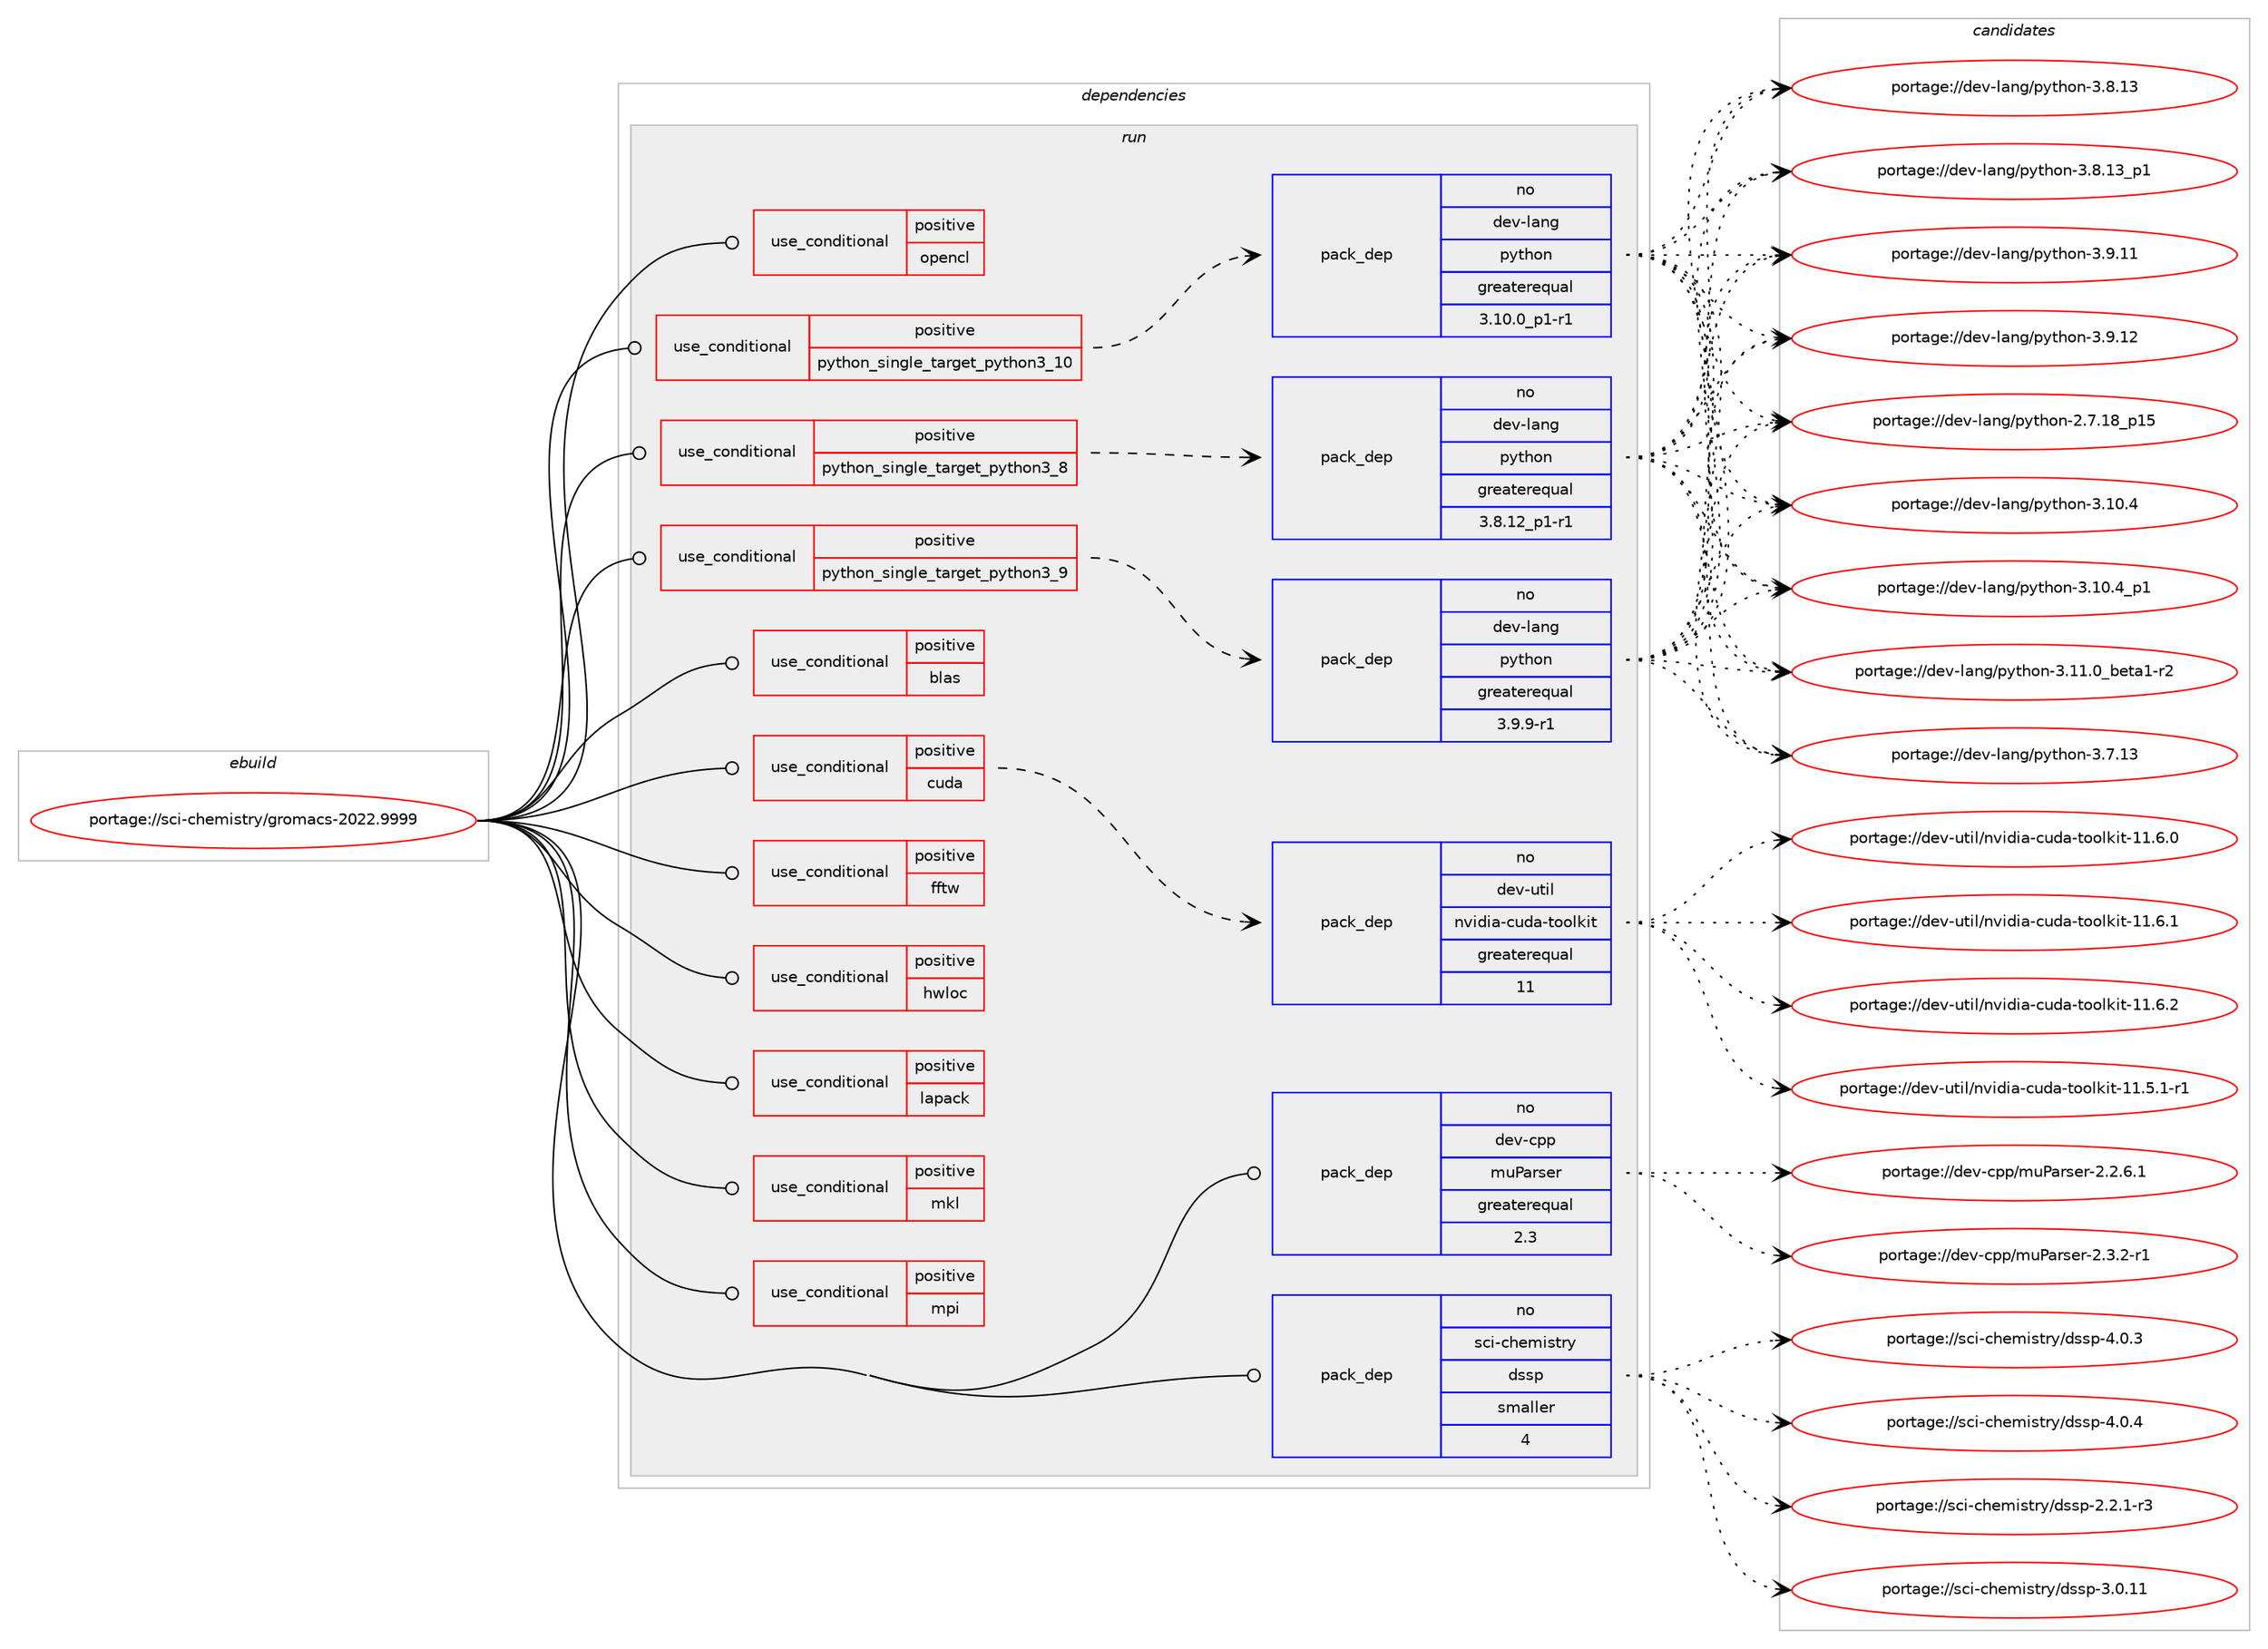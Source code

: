 digraph prolog {

# *************
# Graph options
# *************

newrank=true;
concentrate=true;
compound=true;
graph [rankdir=LR,fontname=Helvetica,fontsize=10,ranksep=1.5];#, ranksep=2.5, nodesep=0.2];
edge  [arrowhead=vee];
node  [fontname=Helvetica,fontsize=10];

# **********
# The ebuild
# **********

subgraph cluster_leftcol {
color=gray;
rank=same;
label=<<i>ebuild</i>>;
id [label="portage://sci-chemistry/gromacs-2022.9999", color=red, width=4, href="../sci-chemistry/gromacs-2022.9999.svg"];
}

# ****************
# The dependencies
# ****************

subgraph cluster_midcol {
color=gray;
label=<<i>dependencies</i>>;
subgraph cluster_compile {
fillcolor="#eeeeee";
style=filled;
label=<<i>compile</i>>;
}
subgraph cluster_compileandrun {
fillcolor="#eeeeee";
style=filled;
label=<<i>compile and run</i>>;
}
subgraph cluster_run {
fillcolor="#eeeeee";
style=filled;
label=<<i>run</i>>;
subgraph cond350 {
dependency441 [label=<<TABLE BORDER="0" CELLBORDER="1" CELLSPACING="0" CELLPADDING="4"><TR><TD ROWSPAN="3" CELLPADDING="10">use_conditional</TD></TR><TR><TD>positive</TD></TR><TR><TD>blas</TD></TR></TABLE>>, shape=none, color=red];
# *** BEGIN UNKNOWN DEPENDENCY TYPE (TODO) ***
# dependency441 -> package_dependency(portage://sci-chemistry/gromacs-2022.9999,run,no,virtual,blas,none,[,,],[],[])
# *** END UNKNOWN DEPENDENCY TYPE (TODO) ***

}
id:e -> dependency441:w [weight=20,style="solid",arrowhead="odot"];
subgraph cond351 {
dependency442 [label=<<TABLE BORDER="0" CELLBORDER="1" CELLSPACING="0" CELLPADDING="4"><TR><TD ROWSPAN="3" CELLPADDING="10">use_conditional</TD></TR><TR><TD>positive</TD></TR><TR><TD>cuda</TD></TR></TABLE>>, shape=none, color=red];
subgraph pack91 {
dependency443 [label=<<TABLE BORDER="0" CELLBORDER="1" CELLSPACING="0" CELLPADDING="4" WIDTH="220"><TR><TD ROWSPAN="6" CELLPADDING="30">pack_dep</TD></TR><TR><TD WIDTH="110">no</TD></TR><TR><TD>dev-util</TD></TR><TR><TD>nvidia-cuda-toolkit</TD></TR><TR><TD>greaterequal</TD></TR><TR><TD>11</TD></TR></TABLE>>, shape=none, color=blue];
}
dependency442:e -> dependency443:w [weight=20,style="dashed",arrowhead="vee"];
}
id:e -> dependency442:w [weight=20,style="solid",arrowhead="odot"];
subgraph cond352 {
dependency444 [label=<<TABLE BORDER="0" CELLBORDER="1" CELLSPACING="0" CELLPADDING="4"><TR><TD ROWSPAN="3" CELLPADDING="10">use_conditional</TD></TR><TR><TD>positive</TD></TR><TR><TD>fftw</TD></TR></TABLE>>, shape=none, color=red];
# *** BEGIN UNKNOWN DEPENDENCY TYPE (TODO) ***
# dependency444 -> package_dependency(portage://sci-chemistry/gromacs-2022.9999,run,no,sci-libs,fftw,none,[,,],[slot(3.0),equal],[])
# *** END UNKNOWN DEPENDENCY TYPE (TODO) ***

}
id:e -> dependency444:w [weight=20,style="solid",arrowhead="odot"];
subgraph cond353 {
dependency445 [label=<<TABLE BORDER="0" CELLBORDER="1" CELLSPACING="0" CELLPADDING="4"><TR><TD ROWSPAN="3" CELLPADDING="10">use_conditional</TD></TR><TR><TD>positive</TD></TR><TR><TD>hwloc</TD></TR></TABLE>>, shape=none, color=red];
# *** BEGIN UNKNOWN DEPENDENCY TYPE (TODO) ***
# dependency445 -> package_dependency(portage://sci-chemistry/gromacs-2022.9999,run,no,sys-apps,hwloc,none,[,,],any_same_slot,[])
# *** END UNKNOWN DEPENDENCY TYPE (TODO) ***

}
id:e -> dependency445:w [weight=20,style="solid",arrowhead="odot"];
subgraph cond354 {
dependency446 [label=<<TABLE BORDER="0" CELLBORDER="1" CELLSPACING="0" CELLPADDING="4"><TR><TD ROWSPAN="3" CELLPADDING="10">use_conditional</TD></TR><TR><TD>positive</TD></TR><TR><TD>lapack</TD></TR></TABLE>>, shape=none, color=red];
# *** BEGIN UNKNOWN DEPENDENCY TYPE (TODO) ***
# dependency446 -> package_dependency(portage://sci-chemistry/gromacs-2022.9999,run,no,virtual,lapack,none,[,,],[],[])
# *** END UNKNOWN DEPENDENCY TYPE (TODO) ***

}
id:e -> dependency446:w [weight=20,style="solid",arrowhead="odot"];
subgraph cond355 {
dependency447 [label=<<TABLE BORDER="0" CELLBORDER="1" CELLSPACING="0" CELLPADDING="4"><TR><TD ROWSPAN="3" CELLPADDING="10">use_conditional</TD></TR><TR><TD>positive</TD></TR><TR><TD>mkl</TD></TR></TABLE>>, shape=none, color=red];
# *** BEGIN UNKNOWN DEPENDENCY TYPE (TODO) ***
# dependency447 -> package_dependency(portage://sci-chemistry/gromacs-2022.9999,run,no,sci-libs,mkl,none,[,,],[],[])
# *** END UNKNOWN DEPENDENCY TYPE (TODO) ***

}
id:e -> dependency447:w [weight=20,style="solid",arrowhead="odot"];
subgraph cond356 {
dependency448 [label=<<TABLE BORDER="0" CELLBORDER="1" CELLSPACING="0" CELLPADDING="4"><TR><TD ROWSPAN="3" CELLPADDING="10">use_conditional</TD></TR><TR><TD>positive</TD></TR><TR><TD>mpi</TD></TR></TABLE>>, shape=none, color=red];
# *** BEGIN UNKNOWN DEPENDENCY TYPE (TODO) ***
# dependency448 -> package_dependency(portage://sci-chemistry/gromacs-2022.9999,run,no,virtual,mpi,none,[,,],[],[use(enable(cxx),none)])
# *** END UNKNOWN DEPENDENCY TYPE (TODO) ***

}
id:e -> dependency448:w [weight=20,style="solid",arrowhead="odot"];
subgraph cond357 {
dependency449 [label=<<TABLE BORDER="0" CELLBORDER="1" CELLSPACING="0" CELLPADDING="4"><TR><TD ROWSPAN="3" CELLPADDING="10">use_conditional</TD></TR><TR><TD>positive</TD></TR><TR><TD>opencl</TD></TR></TABLE>>, shape=none, color=red];
# *** BEGIN UNKNOWN DEPENDENCY TYPE (TODO) ***
# dependency449 -> package_dependency(portage://sci-chemistry/gromacs-2022.9999,run,no,virtual,opencl,none,[,,],[],[])
# *** END UNKNOWN DEPENDENCY TYPE (TODO) ***

}
id:e -> dependency449:w [weight=20,style="solid",arrowhead="odot"];
subgraph cond358 {
dependency450 [label=<<TABLE BORDER="0" CELLBORDER="1" CELLSPACING="0" CELLPADDING="4"><TR><TD ROWSPAN="3" CELLPADDING="10">use_conditional</TD></TR><TR><TD>positive</TD></TR><TR><TD>python_single_target_python3_10</TD></TR></TABLE>>, shape=none, color=red];
subgraph pack92 {
dependency451 [label=<<TABLE BORDER="0" CELLBORDER="1" CELLSPACING="0" CELLPADDING="4" WIDTH="220"><TR><TD ROWSPAN="6" CELLPADDING="30">pack_dep</TD></TR><TR><TD WIDTH="110">no</TD></TR><TR><TD>dev-lang</TD></TR><TR><TD>python</TD></TR><TR><TD>greaterequal</TD></TR><TR><TD>3.10.0_p1-r1</TD></TR></TABLE>>, shape=none, color=blue];
}
dependency450:e -> dependency451:w [weight=20,style="dashed",arrowhead="vee"];
}
id:e -> dependency450:w [weight=20,style="solid",arrowhead="odot"];
subgraph cond359 {
dependency452 [label=<<TABLE BORDER="0" CELLBORDER="1" CELLSPACING="0" CELLPADDING="4"><TR><TD ROWSPAN="3" CELLPADDING="10">use_conditional</TD></TR><TR><TD>positive</TD></TR><TR><TD>python_single_target_python3_8</TD></TR></TABLE>>, shape=none, color=red];
subgraph pack93 {
dependency453 [label=<<TABLE BORDER="0" CELLBORDER="1" CELLSPACING="0" CELLPADDING="4" WIDTH="220"><TR><TD ROWSPAN="6" CELLPADDING="30">pack_dep</TD></TR><TR><TD WIDTH="110">no</TD></TR><TR><TD>dev-lang</TD></TR><TR><TD>python</TD></TR><TR><TD>greaterequal</TD></TR><TR><TD>3.8.12_p1-r1</TD></TR></TABLE>>, shape=none, color=blue];
}
dependency452:e -> dependency453:w [weight=20,style="dashed",arrowhead="vee"];
}
id:e -> dependency452:w [weight=20,style="solid",arrowhead="odot"];
subgraph cond360 {
dependency454 [label=<<TABLE BORDER="0" CELLBORDER="1" CELLSPACING="0" CELLPADDING="4"><TR><TD ROWSPAN="3" CELLPADDING="10">use_conditional</TD></TR><TR><TD>positive</TD></TR><TR><TD>python_single_target_python3_9</TD></TR></TABLE>>, shape=none, color=red];
subgraph pack94 {
dependency455 [label=<<TABLE BORDER="0" CELLBORDER="1" CELLSPACING="0" CELLPADDING="4" WIDTH="220"><TR><TD ROWSPAN="6" CELLPADDING="30">pack_dep</TD></TR><TR><TD WIDTH="110">no</TD></TR><TR><TD>dev-lang</TD></TR><TR><TD>python</TD></TR><TR><TD>greaterequal</TD></TR><TR><TD>3.9.9-r1</TD></TR></TABLE>>, shape=none, color=blue];
}
dependency454:e -> dependency455:w [weight=20,style="dashed",arrowhead="vee"];
}
id:e -> dependency454:w [weight=20,style="solid",arrowhead="odot"];
subgraph pack95 {
dependency456 [label=<<TABLE BORDER="0" CELLBORDER="1" CELLSPACING="0" CELLPADDING="4" WIDTH="220"><TR><TD ROWSPAN="6" CELLPADDING="30">pack_dep</TD></TR><TR><TD WIDTH="110">no</TD></TR><TR><TD>dev-cpp</TD></TR><TR><TD>muParser</TD></TR><TR><TD>greaterequal</TD></TR><TR><TD>2.3</TD></TR></TABLE>>, shape=none, color=blue];
}
id:e -> dependency456:w [weight=20,style="solid",arrowhead="odot"];
subgraph pack96 {
dependency457 [label=<<TABLE BORDER="0" CELLBORDER="1" CELLSPACING="0" CELLPADDING="4" WIDTH="220"><TR><TD ROWSPAN="6" CELLPADDING="30">pack_dep</TD></TR><TR><TD WIDTH="110">no</TD></TR><TR><TD>sci-chemistry</TD></TR><TR><TD>dssp</TD></TR><TR><TD>smaller</TD></TR><TR><TD>4</TD></TR></TABLE>>, shape=none, color=blue];
}
id:e -> dependency457:w [weight=20,style="solid",arrowhead="odot"];
# *** BEGIN UNKNOWN DEPENDENCY TYPE (TODO) ***
# id -> package_dependency(portage://sci-chemistry/gromacs-2022.9999,run,no,sci-libs,lmfit,none,[,,],any_same_slot,[])
# *** END UNKNOWN DEPENDENCY TYPE (TODO) ***

}
}

# **************
# The candidates
# **************

subgraph cluster_choices {
rank=same;
color=gray;
label=<<i>candidates</i>>;

subgraph choice91 {
color=black;
nodesep=1;
choice10010111845117116105108471101181051001059745991171009745116111111108107105116454949465346494511449 [label="portage://dev-util/nvidia-cuda-toolkit-11.5.1-r1", color=red, width=4,href="../dev-util/nvidia-cuda-toolkit-11.5.1-r1.svg"];
choice1001011184511711610510847110118105100105974599117100974511611111110810710511645494946544648 [label="portage://dev-util/nvidia-cuda-toolkit-11.6.0", color=red, width=4,href="../dev-util/nvidia-cuda-toolkit-11.6.0.svg"];
choice1001011184511711610510847110118105100105974599117100974511611111110810710511645494946544649 [label="portage://dev-util/nvidia-cuda-toolkit-11.6.1", color=red, width=4,href="../dev-util/nvidia-cuda-toolkit-11.6.1.svg"];
choice1001011184511711610510847110118105100105974599117100974511611111110810710511645494946544650 [label="portage://dev-util/nvidia-cuda-toolkit-11.6.2", color=red, width=4,href="../dev-util/nvidia-cuda-toolkit-11.6.2.svg"];
dependency443:e -> choice10010111845117116105108471101181051001059745991171009745116111111108107105116454949465346494511449:w [style=dotted,weight="100"];
dependency443:e -> choice1001011184511711610510847110118105100105974599117100974511611111110810710511645494946544648:w [style=dotted,weight="100"];
dependency443:e -> choice1001011184511711610510847110118105100105974599117100974511611111110810710511645494946544649:w [style=dotted,weight="100"];
dependency443:e -> choice1001011184511711610510847110118105100105974599117100974511611111110810710511645494946544650:w [style=dotted,weight="100"];
}
subgraph choice92 {
color=black;
nodesep=1;
choice10010111845108971101034711212111610411111045504655464956951124953 [label="portage://dev-lang/python-2.7.18_p15", color=red, width=4,href="../dev-lang/python-2.7.18_p15.svg"];
choice10010111845108971101034711212111610411111045514649484652 [label="portage://dev-lang/python-3.10.4", color=red, width=4,href="../dev-lang/python-3.10.4.svg"];
choice100101118451089711010347112121116104111110455146494846529511249 [label="portage://dev-lang/python-3.10.4_p1", color=red, width=4,href="../dev-lang/python-3.10.4_p1.svg"];
choice10010111845108971101034711212111610411111045514649494648959810111697494511450 [label="portage://dev-lang/python-3.11.0_beta1-r2", color=red, width=4,href="../dev-lang/python-3.11.0_beta1-r2.svg"];
choice10010111845108971101034711212111610411111045514655464951 [label="portage://dev-lang/python-3.7.13", color=red, width=4,href="../dev-lang/python-3.7.13.svg"];
choice10010111845108971101034711212111610411111045514656464951 [label="portage://dev-lang/python-3.8.13", color=red, width=4,href="../dev-lang/python-3.8.13.svg"];
choice100101118451089711010347112121116104111110455146564649519511249 [label="portage://dev-lang/python-3.8.13_p1", color=red, width=4,href="../dev-lang/python-3.8.13_p1.svg"];
choice10010111845108971101034711212111610411111045514657464949 [label="portage://dev-lang/python-3.9.11", color=red, width=4,href="../dev-lang/python-3.9.11.svg"];
choice10010111845108971101034711212111610411111045514657464950 [label="portage://dev-lang/python-3.9.12", color=red, width=4,href="../dev-lang/python-3.9.12.svg"];
dependency451:e -> choice10010111845108971101034711212111610411111045504655464956951124953:w [style=dotted,weight="100"];
dependency451:e -> choice10010111845108971101034711212111610411111045514649484652:w [style=dotted,weight="100"];
dependency451:e -> choice100101118451089711010347112121116104111110455146494846529511249:w [style=dotted,weight="100"];
dependency451:e -> choice10010111845108971101034711212111610411111045514649494648959810111697494511450:w [style=dotted,weight="100"];
dependency451:e -> choice10010111845108971101034711212111610411111045514655464951:w [style=dotted,weight="100"];
dependency451:e -> choice10010111845108971101034711212111610411111045514656464951:w [style=dotted,weight="100"];
dependency451:e -> choice100101118451089711010347112121116104111110455146564649519511249:w [style=dotted,weight="100"];
dependency451:e -> choice10010111845108971101034711212111610411111045514657464949:w [style=dotted,weight="100"];
dependency451:e -> choice10010111845108971101034711212111610411111045514657464950:w [style=dotted,weight="100"];
}
subgraph choice93 {
color=black;
nodesep=1;
choice10010111845108971101034711212111610411111045504655464956951124953 [label="portage://dev-lang/python-2.7.18_p15", color=red, width=4,href="../dev-lang/python-2.7.18_p15.svg"];
choice10010111845108971101034711212111610411111045514649484652 [label="portage://dev-lang/python-3.10.4", color=red, width=4,href="../dev-lang/python-3.10.4.svg"];
choice100101118451089711010347112121116104111110455146494846529511249 [label="portage://dev-lang/python-3.10.4_p1", color=red, width=4,href="../dev-lang/python-3.10.4_p1.svg"];
choice10010111845108971101034711212111610411111045514649494648959810111697494511450 [label="portage://dev-lang/python-3.11.0_beta1-r2", color=red, width=4,href="../dev-lang/python-3.11.0_beta1-r2.svg"];
choice10010111845108971101034711212111610411111045514655464951 [label="portage://dev-lang/python-3.7.13", color=red, width=4,href="../dev-lang/python-3.7.13.svg"];
choice10010111845108971101034711212111610411111045514656464951 [label="portage://dev-lang/python-3.8.13", color=red, width=4,href="../dev-lang/python-3.8.13.svg"];
choice100101118451089711010347112121116104111110455146564649519511249 [label="portage://dev-lang/python-3.8.13_p1", color=red, width=4,href="../dev-lang/python-3.8.13_p1.svg"];
choice10010111845108971101034711212111610411111045514657464949 [label="portage://dev-lang/python-3.9.11", color=red, width=4,href="../dev-lang/python-3.9.11.svg"];
choice10010111845108971101034711212111610411111045514657464950 [label="portage://dev-lang/python-3.9.12", color=red, width=4,href="../dev-lang/python-3.9.12.svg"];
dependency453:e -> choice10010111845108971101034711212111610411111045504655464956951124953:w [style=dotted,weight="100"];
dependency453:e -> choice10010111845108971101034711212111610411111045514649484652:w [style=dotted,weight="100"];
dependency453:e -> choice100101118451089711010347112121116104111110455146494846529511249:w [style=dotted,weight="100"];
dependency453:e -> choice10010111845108971101034711212111610411111045514649494648959810111697494511450:w [style=dotted,weight="100"];
dependency453:e -> choice10010111845108971101034711212111610411111045514655464951:w [style=dotted,weight="100"];
dependency453:e -> choice10010111845108971101034711212111610411111045514656464951:w [style=dotted,weight="100"];
dependency453:e -> choice100101118451089711010347112121116104111110455146564649519511249:w [style=dotted,weight="100"];
dependency453:e -> choice10010111845108971101034711212111610411111045514657464949:w [style=dotted,weight="100"];
dependency453:e -> choice10010111845108971101034711212111610411111045514657464950:w [style=dotted,weight="100"];
}
subgraph choice94 {
color=black;
nodesep=1;
choice10010111845108971101034711212111610411111045504655464956951124953 [label="portage://dev-lang/python-2.7.18_p15", color=red, width=4,href="../dev-lang/python-2.7.18_p15.svg"];
choice10010111845108971101034711212111610411111045514649484652 [label="portage://dev-lang/python-3.10.4", color=red, width=4,href="../dev-lang/python-3.10.4.svg"];
choice100101118451089711010347112121116104111110455146494846529511249 [label="portage://dev-lang/python-3.10.4_p1", color=red, width=4,href="../dev-lang/python-3.10.4_p1.svg"];
choice10010111845108971101034711212111610411111045514649494648959810111697494511450 [label="portage://dev-lang/python-3.11.0_beta1-r2", color=red, width=4,href="../dev-lang/python-3.11.0_beta1-r2.svg"];
choice10010111845108971101034711212111610411111045514655464951 [label="portage://dev-lang/python-3.7.13", color=red, width=4,href="../dev-lang/python-3.7.13.svg"];
choice10010111845108971101034711212111610411111045514656464951 [label="portage://dev-lang/python-3.8.13", color=red, width=4,href="../dev-lang/python-3.8.13.svg"];
choice100101118451089711010347112121116104111110455146564649519511249 [label="portage://dev-lang/python-3.8.13_p1", color=red, width=4,href="../dev-lang/python-3.8.13_p1.svg"];
choice10010111845108971101034711212111610411111045514657464949 [label="portage://dev-lang/python-3.9.11", color=red, width=4,href="../dev-lang/python-3.9.11.svg"];
choice10010111845108971101034711212111610411111045514657464950 [label="portage://dev-lang/python-3.9.12", color=red, width=4,href="../dev-lang/python-3.9.12.svg"];
dependency455:e -> choice10010111845108971101034711212111610411111045504655464956951124953:w [style=dotted,weight="100"];
dependency455:e -> choice10010111845108971101034711212111610411111045514649484652:w [style=dotted,weight="100"];
dependency455:e -> choice100101118451089711010347112121116104111110455146494846529511249:w [style=dotted,weight="100"];
dependency455:e -> choice10010111845108971101034711212111610411111045514649494648959810111697494511450:w [style=dotted,weight="100"];
dependency455:e -> choice10010111845108971101034711212111610411111045514655464951:w [style=dotted,weight="100"];
dependency455:e -> choice10010111845108971101034711212111610411111045514656464951:w [style=dotted,weight="100"];
dependency455:e -> choice100101118451089711010347112121116104111110455146564649519511249:w [style=dotted,weight="100"];
dependency455:e -> choice10010111845108971101034711212111610411111045514657464949:w [style=dotted,weight="100"];
dependency455:e -> choice10010111845108971101034711212111610411111045514657464950:w [style=dotted,weight="100"];
}
subgraph choice95 {
color=black;
nodesep=1;
choice10010111845991121124710911780971141151011144550465046544649 [label="portage://dev-cpp/muParser-2.2.6.1", color=red, width=4,href="../dev-cpp/muParser-2.2.6.1.svg"];
choice10010111845991121124710911780971141151011144550465146504511449 [label="portage://dev-cpp/muParser-2.3.2-r1", color=red, width=4,href="../dev-cpp/muParser-2.3.2-r1.svg"];
dependency456:e -> choice10010111845991121124710911780971141151011144550465046544649:w [style=dotted,weight="100"];
dependency456:e -> choice10010111845991121124710911780971141151011144550465146504511449:w [style=dotted,weight="100"];
}
subgraph choice96 {
color=black;
nodesep=1;
choice115991054599104101109105115116114121471001151151124550465046494511451 [label="portage://sci-chemistry/dssp-2.2.1-r3", color=red, width=4,href="../sci-chemistry/dssp-2.2.1-r3.svg"];
choice1159910545991041011091051151161141214710011511511245514648464949 [label="portage://sci-chemistry/dssp-3.0.11", color=red, width=4,href="../sci-chemistry/dssp-3.0.11.svg"];
choice11599105459910410110910511511611412147100115115112455246484651 [label="portage://sci-chemistry/dssp-4.0.3", color=red, width=4,href="../sci-chemistry/dssp-4.0.3.svg"];
choice11599105459910410110910511511611412147100115115112455246484652 [label="portage://sci-chemistry/dssp-4.0.4", color=red, width=4,href="../sci-chemistry/dssp-4.0.4.svg"];
dependency457:e -> choice115991054599104101109105115116114121471001151151124550465046494511451:w [style=dotted,weight="100"];
dependency457:e -> choice1159910545991041011091051151161141214710011511511245514648464949:w [style=dotted,weight="100"];
dependency457:e -> choice11599105459910410110910511511611412147100115115112455246484651:w [style=dotted,weight="100"];
dependency457:e -> choice11599105459910410110910511511611412147100115115112455246484652:w [style=dotted,weight="100"];
}
}

}
